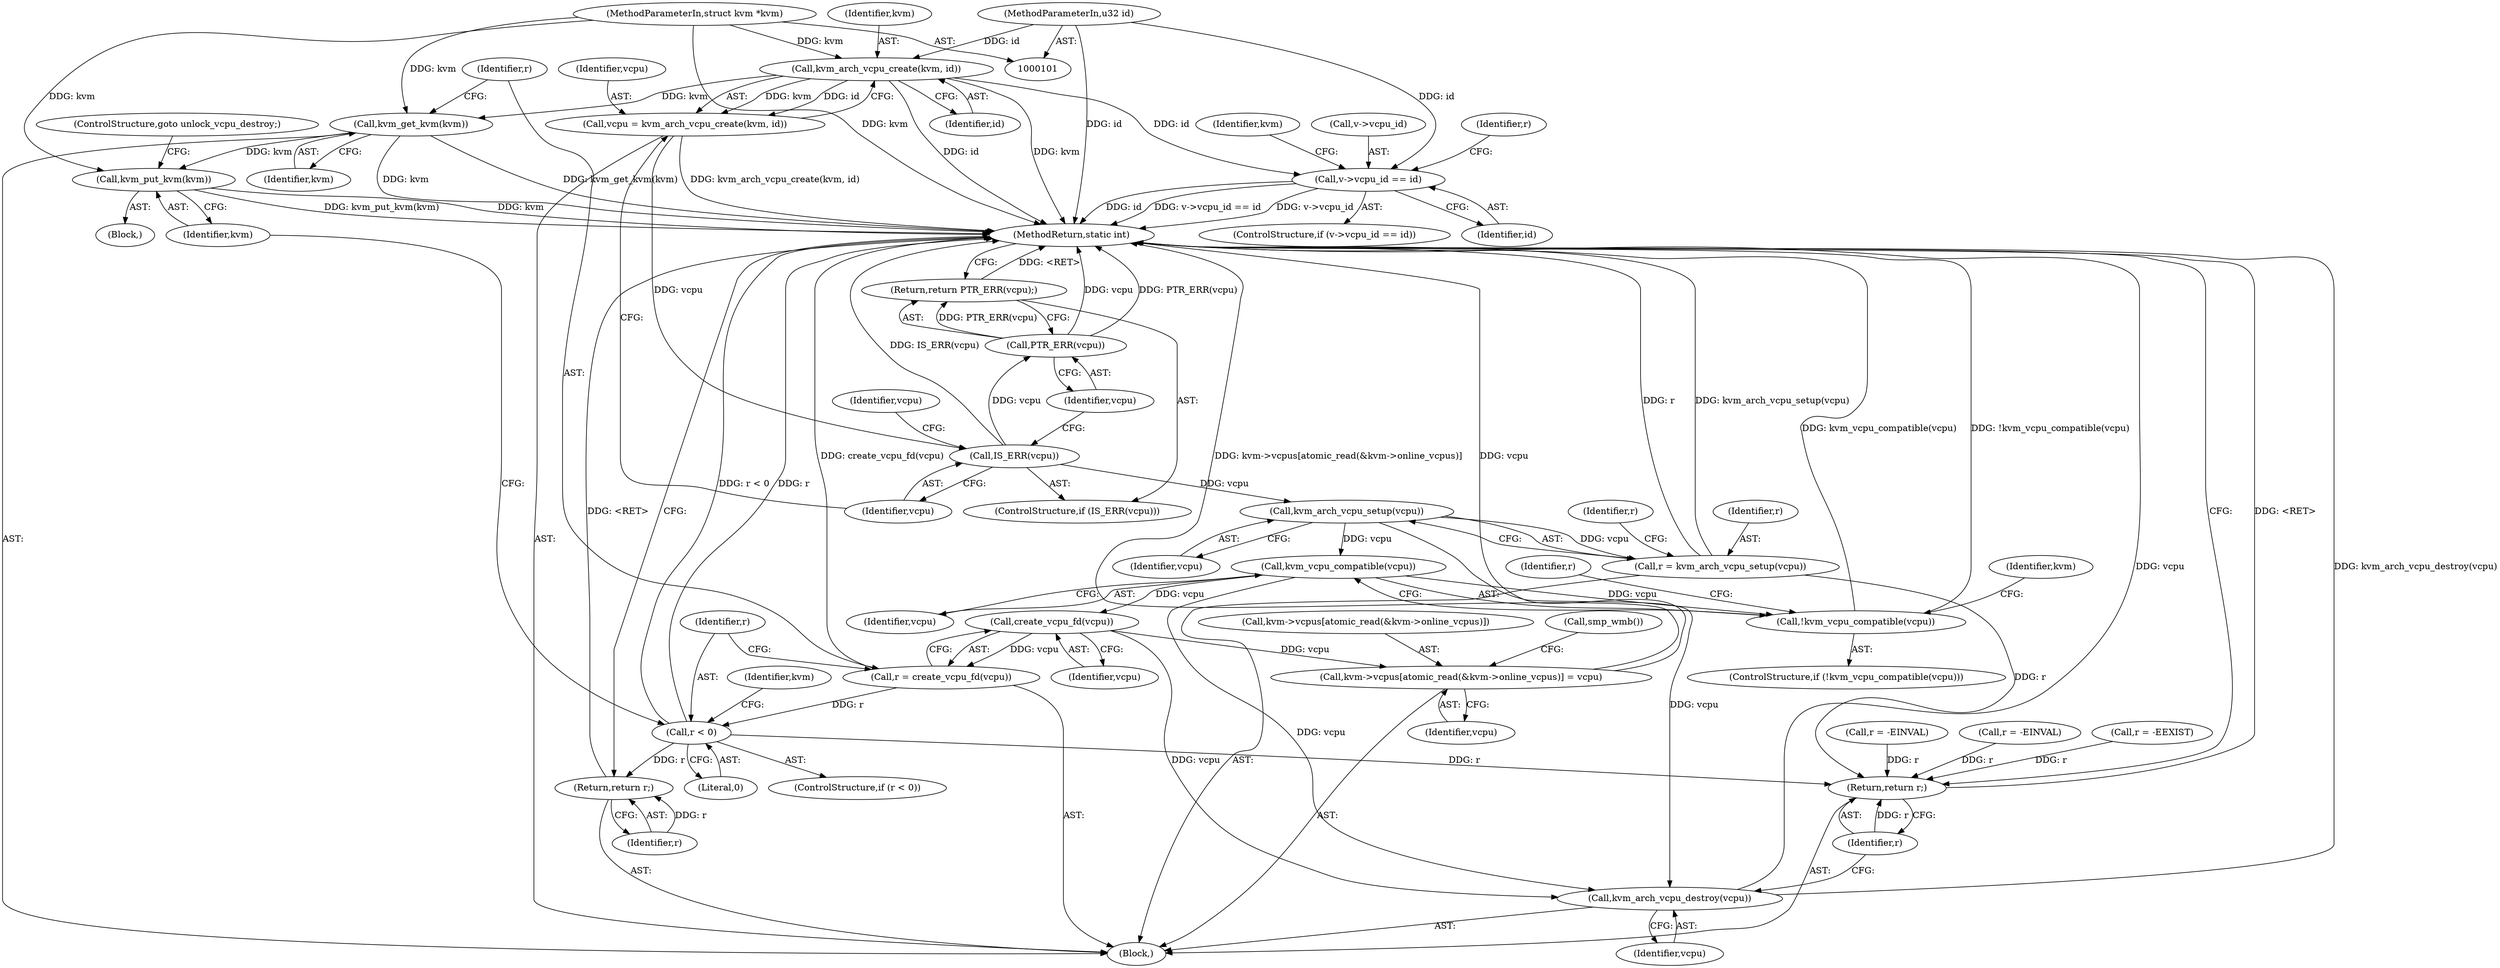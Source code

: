 digraph "0_linux_9c895160d25a76c21b65bad141b08e8d4f99afef_0@API" {
"1000110" [label="(Call,kvm_arch_vcpu_create(kvm, id))"];
"1000102" [label="(MethodParameterIn,struct kvm *kvm)"];
"1000103" [label="(MethodParameterIn,u32 id)"];
"1000108" [label="(Call,vcpu = kvm_arch_vcpu_create(kvm, id))"];
"1000114" [label="(Call,IS_ERR(vcpu))"];
"1000117" [label="(Call,PTR_ERR(vcpu))"];
"1000116" [label="(Return,return PTR_ERR(vcpu);)"];
"1000128" [label="(Call,kvm_arch_vcpu_setup(vcpu))"];
"1000126" [label="(Call,r = kvm_arch_vcpu_setup(vcpu))"];
"1000231" [label="(Return,return r;)"];
"1000140" [label="(Call,kvm_vcpu_compatible(vcpu))"];
"1000139" [label="(Call,!kvm_vcpu_compatible(vcpu))"];
"1000188" [label="(Call,create_vcpu_fd(vcpu))"];
"1000186" [label="(Call,r = create_vcpu_fd(vcpu))"];
"1000191" [label="(Call,r < 0)"];
"1000220" [label="(Return,return r;)"];
"1000198" [label="(Call,kvm->vcpus[atomic_read(&kvm->online_vcpus)] = vcpu)"];
"1000229" [label="(Call,kvm_arch_vcpu_destroy(vcpu))"];
"1000163" [label="(Call,v->vcpu_id == id)"];
"1000184" [label="(Call,kvm_get_kvm(kvm))"];
"1000195" [label="(Call,kvm_put_kvm(kvm))"];
"1000139" [label="(Call,!kvm_vcpu_compatible(vcpu))"];
"1000197" [label="(ControlStructure,goto unlock_vcpu_destroy;)"];
"1000188" [label="(Call,create_vcpu_fd(vcpu))"];
"1000126" [label="(Call,r = kvm_arch_vcpu_setup(vcpu))"];
"1000198" [label="(Call,kvm->vcpus[atomic_read(&kvm->online_vcpus)] = vcpu)"];
"1000196" [label="(Identifier,kvm)"];
"1000128" [label="(Call,kvm_arch_vcpu_setup(vcpu))"];
"1000220" [label="(Return,return r;)"];
"1000221" [label="(Identifier,r)"];
"1000122" [label="(Identifier,vcpu)"];
"1000191" [label="(Call,r < 0)"];
"1000186" [label="(Call,r = create_vcpu_fd(vcpu))"];
"1000232" [label="(Identifier,r)"];
"1000177" [label="(Identifier,kvm)"];
"1000143" [label="(Call,r = -EINVAL)"];
"1000194" [label="(Block,)"];
"1000167" [label="(Identifier,id)"];
"1000157" [label="(Call,r = -EINVAL)"];
"1000104" [label="(Block,)"];
"1000111" [label="(Identifier,kvm)"];
"1000109" [label="(Identifier,vcpu)"];
"1000117" [label="(Call,PTR_ERR(vcpu))"];
"1000140" [label="(Call,kvm_vcpu_compatible(vcpu))"];
"1000141" [label="(Identifier,vcpu)"];
"1000110" [label="(Call,kvm_arch_vcpu_create(kvm, id))"];
"1000189" [label="(Identifier,vcpu)"];
"1000113" [label="(ControlStructure,if (IS_ERR(vcpu)))"];
"1000184" [label="(Call,kvm_get_kvm(kvm))"];
"1000190" [label="(ControlStructure,if (r < 0))"];
"1000164" [label="(Call,v->vcpu_id)"];
"1000118" [label="(Identifier,vcpu)"];
"1000138" [label="(ControlStructure,if (!kvm_vcpu_compatible(vcpu)))"];
"1000108" [label="(Call,vcpu = kvm_arch_vcpu_create(kvm, id))"];
"1000169" [label="(Call,r = -EEXIST)"];
"1000230" [label="(Identifier,vcpu)"];
"1000129" [label="(Identifier,vcpu)"];
"1000153" [label="(Identifier,kvm)"];
"1000229" [label="(Call,kvm_arch_vcpu_destroy(vcpu))"];
"1000131" [label="(Identifier,r)"];
"1000187" [label="(Identifier,r)"];
"1000127" [label="(Identifier,r)"];
"1000162" [label="(ControlStructure,if (v->vcpu_id == id))"];
"1000112" [label="(Identifier,id)"];
"1000103" [label="(MethodParameterIn,u32 id)"];
"1000163" [label="(Call,v->vcpu_id == id)"];
"1000102" [label="(MethodParameterIn,struct kvm *kvm)"];
"1000233" [label="(MethodReturn,static int)"];
"1000116" [label="(Return,return PTR_ERR(vcpu);)"];
"1000195" [label="(Call,kvm_put_kvm(kvm))"];
"1000115" [label="(Identifier,vcpu)"];
"1000201" [label="(Identifier,kvm)"];
"1000192" [label="(Identifier,r)"];
"1000114" [label="(Call,IS_ERR(vcpu))"];
"1000170" [label="(Identifier,r)"];
"1000231" [label="(Return,return r;)"];
"1000209" [label="(Call,smp_wmb())"];
"1000208" [label="(Identifier,vcpu)"];
"1000199" [label="(Call,kvm->vcpus[atomic_read(&kvm->online_vcpus)])"];
"1000193" [label="(Literal,0)"];
"1000185" [label="(Identifier,kvm)"];
"1000144" [label="(Identifier,r)"];
"1000110" -> "1000108"  [label="AST: "];
"1000110" -> "1000112"  [label="CFG: "];
"1000111" -> "1000110"  [label="AST: "];
"1000112" -> "1000110"  [label="AST: "];
"1000108" -> "1000110"  [label="CFG: "];
"1000110" -> "1000233"  [label="DDG: id"];
"1000110" -> "1000233"  [label="DDG: kvm"];
"1000110" -> "1000108"  [label="DDG: kvm"];
"1000110" -> "1000108"  [label="DDG: id"];
"1000102" -> "1000110"  [label="DDG: kvm"];
"1000103" -> "1000110"  [label="DDG: id"];
"1000110" -> "1000163"  [label="DDG: id"];
"1000110" -> "1000184"  [label="DDG: kvm"];
"1000102" -> "1000101"  [label="AST: "];
"1000102" -> "1000233"  [label="DDG: kvm"];
"1000102" -> "1000184"  [label="DDG: kvm"];
"1000102" -> "1000195"  [label="DDG: kvm"];
"1000103" -> "1000101"  [label="AST: "];
"1000103" -> "1000233"  [label="DDG: id"];
"1000103" -> "1000163"  [label="DDG: id"];
"1000108" -> "1000104"  [label="AST: "];
"1000109" -> "1000108"  [label="AST: "];
"1000115" -> "1000108"  [label="CFG: "];
"1000108" -> "1000233"  [label="DDG: kvm_arch_vcpu_create(kvm, id)"];
"1000108" -> "1000114"  [label="DDG: vcpu"];
"1000114" -> "1000113"  [label="AST: "];
"1000114" -> "1000115"  [label="CFG: "];
"1000115" -> "1000114"  [label="AST: "];
"1000118" -> "1000114"  [label="CFG: "];
"1000122" -> "1000114"  [label="CFG: "];
"1000114" -> "1000233"  [label="DDG: IS_ERR(vcpu)"];
"1000114" -> "1000117"  [label="DDG: vcpu"];
"1000114" -> "1000128"  [label="DDG: vcpu"];
"1000117" -> "1000116"  [label="AST: "];
"1000117" -> "1000118"  [label="CFG: "];
"1000118" -> "1000117"  [label="AST: "];
"1000116" -> "1000117"  [label="CFG: "];
"1000117" -> "1000233"  [label="DDG: vcpu"];
"1000117" -> "1000233"  [label="DDG: PTR_ERR(vcpu)"];
"1000117" -> "1000116"  [label="DDG: PTR_ERR(vcpu)"];
"1000116" -> "1000113"  [label="AST: "];
"1000233" -> "1000116"  [label="CFG: "];
"1000116" -> "1000233"  [label="DDG: <RET>"];
"1000128" -> "1000126"  [label="AST: "];
"1000128" -> "1000129"  [label="CFG: "];
"1000129" -> "1000128"  [label="AST: "];
"1000126" -> "1000128"  [label="CFG: "];
"1000128" -> "1000126"  [label="DDG: vcpu"];
"1000128" -> "1000140"  [label="DDG: vcpu"];
"1000128" -> "1000229"  [label="DDG: vcpu"];
"1000126" -> "1000104"  [label="AST: "];
"1000127" -> "1000126"  [label="AST: "];
"1000131" -> "1000126"  [label="CFG: "];
"1000126" -> "1000233"  [label="DDG: r"];
"1000126" -> "1000233"  [label="DDG: kvm_arch_vcpu_setup(vcpu)"];
"1000126" -> "1000231"  [label="DDG: r"];
"1000231" -> "1000104"  [label="AST: "];
"1000231" -> "1000232"  [label="CFG: "];
"1000232" -> "1000231"  [label="AST: "];
"1000233" -> "1000231"  [label="CFG: "];
"1000231" -> "1000233"  [label="DDG: <RET>"];
"1000232" -> "1000231"  [label="DDG: r"];
"1000169" -> "1000231"  [label="DDG: r"];
"1000191" -> "1000231"  [label="DDG: r"];
"1000157" -> "1000231"  [label="DDG: r"];
"1000143" -> "1000231"  [label="DDG: r"];
"1000140" -> "1000139"  [label="AST: "];
"1000140" -> "1000141"  [label="CFG: "];
"1000141" -> "1000140"  [label="AST: "];
"1000139" -> "1000140"  [label="CFG: "];
"1000140" -> "1000139"  [label="DDG: vcpu"];
"1000140" -> "1000188"  [label="DDG: vcpu"];
"1000140" -> "1000229"  [label="DDG: vcpu"];
"1000139" -> "1000138"  [label="AST: "];
"1000144" -> "1000139"  [label="CFG: "];
"1000153" -> "1000139"  [label="CFG: "];
"1000139" -> "1000233"  [label="DDG: !kvm_vcpu_compatible(vcpu)"];
"1000139" -> "1000233"  [label="DDG: kvm_vcpu_compatible(vcpu)"];
"1000188" -> "1000186"  [label="AST: "];
"1000188" -> "1000189"  [label="CFG: "];
"1000189" -> "1000188"  [label="AST: "];
"1000186" -> "1000188"  [label="CFG: "];
"1000188" -> "1000186"  [label="DDG: vcpu"];
"1000188" -> "1000198"  [label="DDG: vcpu"];
"1000188" -> "1000229"  [label="DDG: vcpu"];
"1000186" -> "1000104"  [label="AST: "];
"1000187" -> "1000186"  [label="AST: "];
"1000192" -> "1000186"  [label="CFG: "];
"1000186" -> "1000233"  [label="DDG: create_vcpu_fd(vcpu)"];
"1000186" -> "1000191"  [label="DDG: r"];
"1000191" -> "1000190"  [label="AST: "];
"1000191" -> "1000193"  [label="CFG: "];
"1000192" -> "1000191"  [label="AST: "];
"1000193" -> "1000191"  [label="AST: "];
"1000196" -> "1000191"  [label="CFG: "];
"1000201" -> "1000191"  [label="CFG: "];
"1000191" -> "1000233"  [label="DDG: r < 0"];
"1000191" -> "1000233"  [label="DDG: r"];
"1000191" -> "1000220"  [label="DDG: r"];
"1000220" -> "1000104"  [label="AST: "];
"1000220" -> "1000221"  [label="CFG: "];
"1000221" -> "1000220"  [label="AST: "];
"1000233" -> "1000220"  [label="CFG: "];
"1000220" -> "1000233"  [label="DDG: <RET>"];
"1000221" -> "1000220"  [label="DDG: r"];
"1000198" -> "1000104"  [label="AST: "];
"1000198" -> "1000208"  [label="CFG: "];
"1000199" -> "1000198"  [label="AST: "];
"1000208" -> "1000198"  [label="AST: "];
"1000209" -> "1000198"  [label="CFG: "];
"1000198" -> "1000233"  [label="DDG: kvm->vcpus[atomic_read(&kvm->online_vcpus)]"];
"1000198" -> "1000233"  [label="DDG: vcpu"];
"1000229" -> "1000104"  [label="AST: "];
"1000229" -> "1000230"  [label="CFG: "];
"1000230" -> "1000229"  [label="AST: "];
"1000232" -> "1000229"  [label="CFG: "];
"1000229" -> "1000233"  [label="DDG: kvm_arch_vcpu_destroy(vcpu)"];
"1000229" -> "1000233"  [label="DDG: vcpu"];
"1000163" -> "1000162"  [label="AST: "];
"1000163" -> "1000167"  [label="CFG: "];
"1000164" -> "1000163"  [label="AST: "];
"1000167" -> "1000163"  [label="AST: "];
"1000170" -> "1000163"  [label="CFG: "];
"1000177" -> "1000163"  [label="CFG: "];
"1000163" -> "1000233"  [label="DDG: v->vcpu_id"];
"1000163" -> "1000233"  [label="DDG: id"];
"1000163" -> "1000233"  [label="DDG: v->vcpu_id == id"];
"1000184" -> "1000104"  [label="AST: "];
"1000184" -> "1000185"  [label="CFG: "];
"1000185" -> "1000184"  [label="AST: "];
"1000187" -> "1000184"  [label="CFG: "];
"1000184" -> "1000233"  [label="DDG: kvm"];
"1000184" -> "1000233"  [label="DDG: kvm_get_kvm(kvm)"];
"1000184" -> "1000195"  [label="DDG: kvm"];
"1000195" -> "1000194"  [label="AST: "];
"1000195" -> "1000196"  [label="CFG: "];
"1000196" -> "1000195"  [label="AST: "];
"1000197" -> "1000195"  [label="CFG: "];
"1000195" -> "1000233"  [label="DDG: kvm_put_kvm(kvm)"];
"1000195" -> "1000233"  [label="DDG: kvm"];
}
